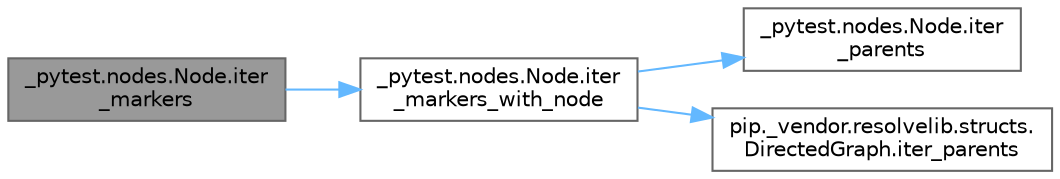 digraph "_pytest.nodes.Node.iter_markers"
{
 // LATEX_PDF_SIZE
  bgcolor="transparent";
  edge [fontname=Helvetica,fontsize=10,labelfontname=Helvetica,labelfontsize=10];
  node [fontname=Helvetica,fontsize=10,shape=box,height=0.2,width=0.4];
  rankdir="LR";
  Node1 [id="Node000001",label="_pytest.nodes.Node.iter\l_markers",height=0.2,width=0.4,color="gray40", fillcolor="grey60", style="filled", fontcolor="black",tooltip=" "];
  Node1 -> Node2 [id="edge1_Node000001_Node000002",color="steelblue1",style="solid",tooltip=" "];
  Node2 [id="Node000002",label="_pytest.nodes.Node.iter\l_markers_with_node",height=0.2,width=0.4,color="grey40", fillcolor="white", style="filled",URL="$class__pytest_1_1nodes_1_1_node.html#ae9169763d21cd3a661c16e17785fa280",tooltip=" "];
  Node2 -> Node3 [id="edge2_Node000002_Node000003",color="steelblue1",style="solid",tooltip=" "];
  Node3 [id="Node000003",label="_pytest.nodes.Node.iter\l_parents",height=0.2,width=0.4,color="grey40", fillcolor="white", style="filled",URL="$class__pytest_1_1nodes_1_1_node.html#af6eae0d165d4f0b937e5a83e463e3a8f",tooltip=" "];
  Node2 -> Node4 [id="edge3_Node000002_Node000004",color="steelblue1",style="solid",tooltip=" "];
  Node4 [id="Node000004",label="pip._vendor.resolvelib.structs.\lDirectedGraph.iter_parents",height=0.2,width=0.4,color="grey40", fillcolor="white", style="filled",URL="$classpip_1_1__vendor_1_1resolvelib_1_1structs_1_1_directed_graph.html#ad88fea4423d5feaefad1bb822d7bf60e",tooltip=" "];
}
